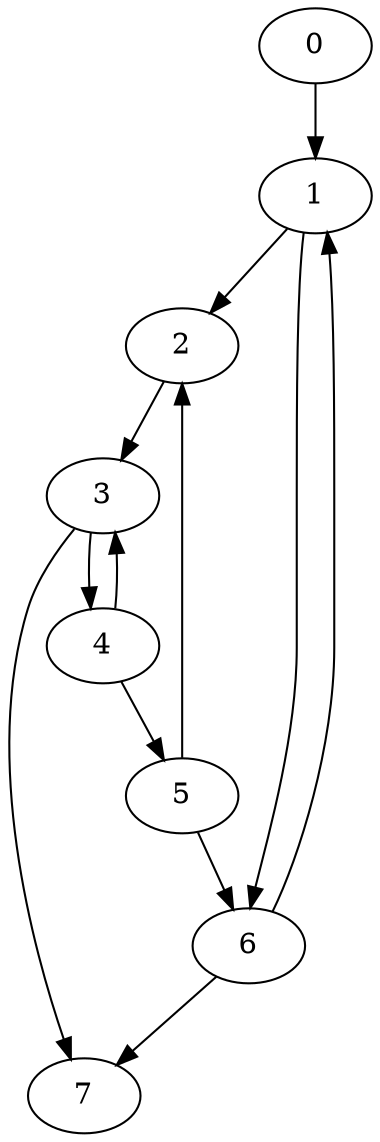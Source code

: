 digraph {
	0
	1
	2
	3
	4
	5
	6
	7
	4 -> 3
	2 -> 3
	3 -> 4
	4 -> 5
	1 -> 6
	5 -> 6
	3 -> 7
	6 -> 7
	0 -> 1
	6 -> 1
	1 -> 2
	5 -> 2
}
